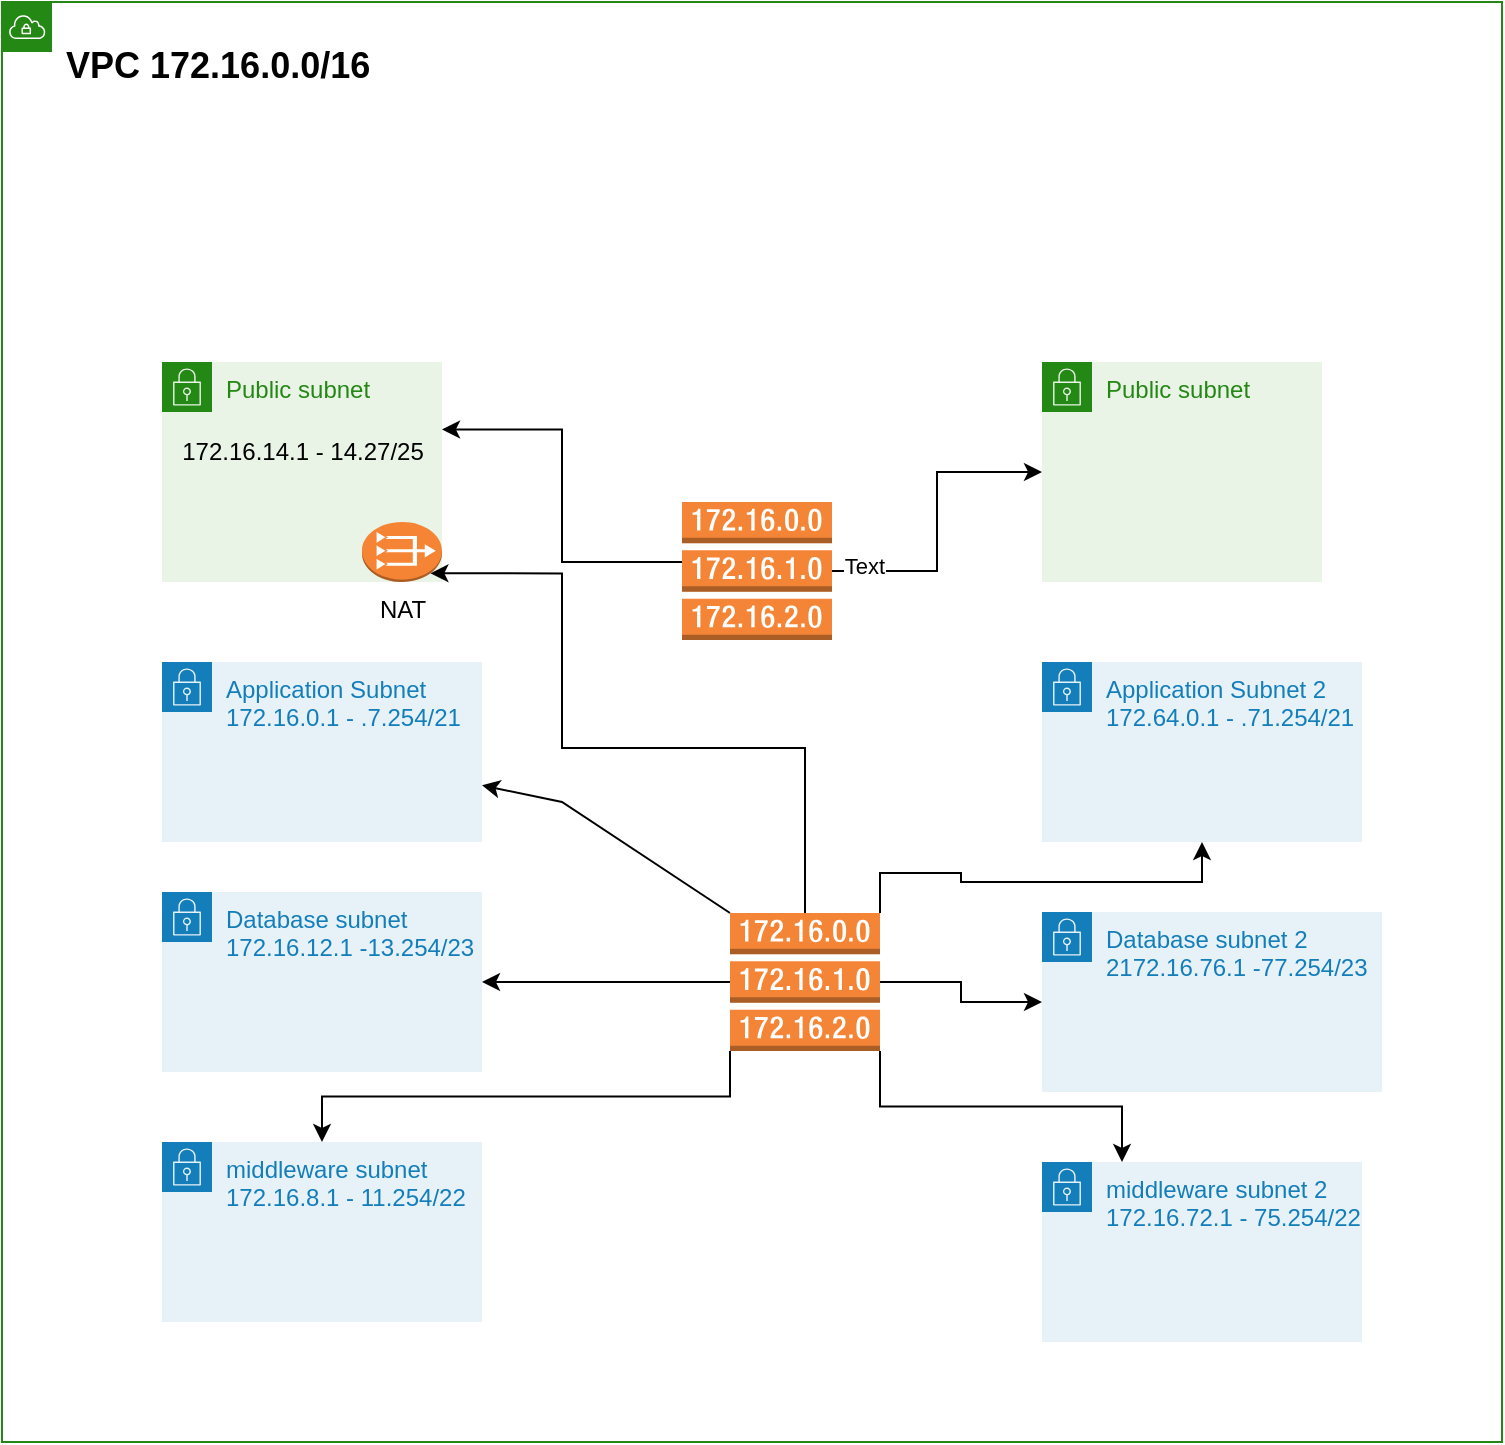 <mxfile version="22.0.6" type="github">
  <diagram name="Page-1" id="yy_bzusd1XuA34yXiIHK">
    <mxGraphModel dx="1500" dy="793" grid="1" gridSize="10" guides="1" tooltips="1" connect="1" arrows="1" fold="1" page="1" pageScale="1" pageWidth="827" pageHeight="1169" math="0" shadow="0">
      <root>
        <mxCell id="0" />
        <mxCell id="1" parent="0" />
        <mxCell id="lVtwnys3YDi8AOiwf6Ey-32" value="Public subnet" style="points=[[0,0],[0.25,0],[0.5,0],[0.75,0],[1,0],[1,0.25],[1,0.5],[1,0.75],[1,1],[0.75,1],[0.5,1],[0.25,1],[0,1],[0,0.75],[0,0.5],[0,0.25]];outlineConnect=0;gradientColor=none;html=1;whiteSpace=wrap;fontSize=12;fontStyle=0;container=1;pointerEvents=0;collapsible=0;recursiveResize=0;shape=mxgraph.aws4.group;grIcon=mxgraph.aws4.group_security_group;grStroke=0;strokeColor=#248814;fillColor=#E9F3E6;verticalAlign=top;align=left;spacingLeft=30;fontColor=#248814;dashed=0;" vertex="1" parent="1">
          <mxGeometry x="570" y="230" width="140" height="110" as="geometry" />
        </mxCell>
        <mxCell id="lVtwnys3YDi8AOiwf6Ey-61" style="edgeStyle=orthogonalEdgeStyle;rounded=0;orthogonalLoop=1;jettySize=auto;html=1;exitX=0;exitY=0.5;exitDx=0;exitDy=0;exitPerimeter=0;" edge="1" parent="1" source="lVtwnys3YDi8AOiwf6Ey-38" target="lVtwnys3YDi8AOiwf6Ey-43">
          <mxGeometry relative="1" as="geometry" />
        </mxCell>
        <mxCell id="lVtwnys3YDi8AOiwf6Ey-62" style="edgeStyle=orthogonalEdgeStyle;rounded=0;orthogonalLoop=1;jettySize=auto;html=1;exitX=0;exitY=1;exitDx=0;exitDy=0;exitPerimeter=0;" edge="1" parent="1" source="lVtwnys3YDi8AOiwf6Ey-38" target="lVtwnys3YDi8AOiwf6Ey-42">
          <mxGeometry relative="1" as="geometry" />
        </mxCell>
        <mxCell id="lVtwnys3YDi8AOiwf6Ey-63" style="edgeStyle=orthogonalEdgeStyle;rounded=0;orthogonalLoop=1;jettySize=auto;html=1;exitX=1;exitY=1;exitDx=0;exitDy=0;exitPerimeter=0;entryX=0.25;entryY=0;entryDx=0;entryDy=0;" edge="1" parent="1" source="lVtwnys3YDi8AOiwf6Ey-38" target="lVtwnys3YDi8AOiwf6Ey-55">
          <mxGeometry relative="1" as="geometry" />
        </mxCell>
        <mxCell id="lVtwnys3YDi8AOiwf6Ey-64" style="edgeStyle=orthogonalEdgeStyle;rounded=0;orthogonalLoop=1;jettySize=auto;html=1;exitX=1;exitY=0.5;exitDx=0;exitDy=0;exitPerimeter=0;" edge="1" parent="1" source="lVtwnys3YDi8AOiwf6Ey-38" target="lVtwnys3YDi8AOiwf6Ey-53">
          <mxGeometry relative="1" as="geometry" />
        </mxCell>
        <mxCell id="lVtwnys3YDi8AOiwf6Ey-65" style="edgeStyle=orthogonalEdgeStyle;rounded=0;orthogonalLoop=1;jettySize=auto;html=1;exitX=1;exitY=0;exitDx=0;exitDy=0;exitPerimeter=0;" edge="1" parent="1" source="lVtwnys3YDi8AOiwf6Ey-38" target="lVtwnys3YDi8AOiwf6Ey-52">
          <mxGeometry relative="1" as="geometry" />
        </mxCell>
        <mxCell id="lVtwnys3YDi8AOiwf6Ey-38" value="" style="outlineConnect=0;dashed=0;verticalLabelPosition=bottom;verticalAlign=top;align=center;html=1;shape=mxgraph.aws3.route_table;fillColor=#F58536;gradientColor=none;" vertex="1" parent="1">
          <mxGeometry x="414" y="505.5" width="75" height="69" as="geometry" />
        </mxCell>
        <mxCell id="lVtwnys3YDi8AOiwf6Ey-39" value="Public subnet" style="points=[[0,0],[0.25,0],[0.5,0],[0.75,0],[1,0],[1,0.25],[1,0.5],[1,0.75],[1,1],[0.75,1],[0.5,1],[0.25,1],[0,1],[0,0.75],[0,0.5],[0,0.25]];outlineConnect=0;gradientColor=none;html=1;whiteSpace=wrap;fontSize=12;fontStyle=0;container=1;pointerEvents=0;collapsible=0;recursiveResize=0;shape=mxgraph.aws4.group;grIcon=mxgraph.aws4.group_security_group;grStroke=0;strokeColor=#248814;fillColor=#E9F3E6;verticalAlign=top;align=left;spacingLeft=30;fontColor=#248814;dashed=0;" vertex="1" parent="1">
          <mxGeometry x="130" y="230" width="140" height="110" as="geometry" />
        </mxCell>
        <mxCell id="lVtwnys3YDi8AOiwf6Ey-40" value="NAT&lt;br&gt;" style="outlineConnect=0;dashed=0;verticalLabelPosition=bottom;verticalAlign=top;align=center;html=1;shape=mxgraph.aws3.vpc_nat_gateway;fillColor=#F58534;gradientColor=none;" vertex="1" parent="lVtwnys3YDi8AOiwf6Ey-39">
          <mxGeometry x="100" y="80" width="40" height="30" as="geometry" />
        </mxCell>
        <mxCell id="lVtwnys3YDi8AOiwf6Ey-41" value="Application Subnet&lt;br&gt;172.16.0.1 - .7.254/21" style="points=[[0,0],[0.25,0],[0.5,0],[0.75,0],[1,0],[1,0.25],[1,0.5],[1,0.75],[1,1],[0.75,1],[0.5,1],[0.25,1],[0,1],[0,0.75],[0,0.5],[0,0.25]];outlineConnect=0;gradientColor=none;html=1;whiteSpace=wrap;fontSize=12;fontStyle=0;container=1;pointerEvents=0;collapsible=0;recursiveResize=0;shape=mxgraph.aws4.group;grIcon=mxgraph.aws4.group_security_group;grStroke=0;strokeColor=#147EBA;fillColor=#E6F2F8;verticalAlign=top;align=left;spacingLeft=30;fontColor=#147EBA;dashed=0;" vertex="1" parent="1">
          <mxGeometry x="130" y="380" width="160" height="90" as="geometry" />
        </mxCell>
        <mxCell id="lVtwnys3YDi8AOiwf6Ey-43" value="Database subnet&lt;br&gt;172.16.12.1 -13.254/23" style="points=[[0,0],[0.25,0],[0.5,0],[0.75,0],[1,0],[1,0.25],[1,0.5],[1,0.75],[1,1],[0.75,1],[0.5,1],[0.25,1],[0,1],[0,0.75],[0,0.5],[0,0.25]];outlineConnect=0;gradientColor=none;html=1;whiteSpace=wrap;fontSize=12;fontStyle=0;container=1;pointerEvents=0;collapsible=0;recursiveResize=0;shape=mxgraph.aws4.group;grIcon=mxgraph.aws4.group_security_group;grStroke=0;strokeColor=#147EBA;fillColor=#E6F2F8;verticalAlign=top;align=left;spacingLeft=30;fontColor=#147EBA;dashed=0;" vertex="1" parent="1">
          <mxGeometry x="130" y="495" width="160" height="90" as="geometry" />
        </mxCell>
        <mxCell id="lVtwnys3YDi8AOiwf6Ey-44" value="&lt;h2&gt;&lt;font color=&quot;#000000&quot;&gt;VPC 172.16.0.0/16&lt;/font&gt;&lt;/h2&gt;" style="points=[[0,0],[0.25,0],[0.5,0],[0.75,0],[1,0],[1,0.25],[1,0.5],[1,0.75],[1,1],[0.75,1],[0.5,1],[0.25,1],[0,1],[0,0.75],[0,0.5],[0,0.25]];outlineConnect=0;gradientColor=none;html=1;whiteSpace=wrap;fontSize=12;fontStyle=0;container=1;pointerEvents=0;collapsible=0;recursiveResize=0;shape=mxgraph.aws4.group;grIcon=mxgraph.aws4.group_vpc;strokeColor=#248814;fillColor=none;verticalAlign=top;align=left;spacingLeft=30;fontColor=#AAB7B8;dashed=0;" vertex="1" parent="1">
          <mxGeometry x="50" y="50" width="750" height="720" as="geometry" />
        </mxCell>
        <mxCell id="lVtwnys3YDi8AOiwf6Ey-37" value="" style="outlineConnect=0;dashed=0;verticalLabelPosition=bottom;verticalAlign=top;align=center;html=1;shape=mxgraph.aws3.route_table;fillColor=#F58536;gradientColor=none;" vertex="1" parent="lVtwnys3YDi8AOiwf6Ey-44">
          <mxGeometry x="340" y="250" width="75" height="69" as="geometry" />
        </mxCell>
        <mxCell id="lVtwnys3YDi8AOiwf6Ey-49" value="172.16.14.1 - 14.27/25" style="text;html=1;align=center;verticalAlign=middle;resizable=0;points=[];autosize=1;strokeColor=none;fillColor=none;" vertex="1" parent="lVtwnys3YDi8AOiwf6Ey-44">
          <mxGeometry x="80" y="209.5" width="140" height="30" as="geometry" />
        </mxCell>
        <mxCell id="lVtwnys3YDi8AOiwf6Ey-42" value="middleware subnet&lt;br&gt;172.16.8.1 - 11.254/22" style="points=[[0,0],[0.25,0],[0.5,0],[0.75,0],[1,0],[1,0.25],[1,0.5],[1,0.75],[1,1],[0.75,1],[0.5,1],[0.25,1],[0,1],[0,0.75],[0,0.5],[0,0.25]];outlineConnect=0;gradientColor=none;html=1;whiteSpace=wrap;fontSize=12;fontStyle=0;container=1;pointerEvents=0;collapsible=0;recursiveResize=0;shape=mxgraph.aws4.group;grIcon=mxgraph.aws4.group_security_group;grStroke=0;strokeColor=#147EBA;fillColor=#E6F2F8;verticalAlign=top;align=left;spacingLeft=30;fontColor=#147EBA;dashed=0;" vertex="1" parent="lVtwnys3YDi8AOiwf6Ey-44">
          <mxGeometry x="80" y="570" width="160" height="90" as="geometry" />
        </mxCell>
        <mxCell id="lVtwnys3YDi8AOiwf6Ey-52" value="Application Subnet 2&lt;br&gt;172.64.0.1 - .71.254/21" style="points=[[0,0],[0.25,0],[0.5,0],[0.75,0],[1,0],[1,0.25],[1,0.5],[1,0.75],[1,1],[0.75,1],[0.5,1],[0.25,1],[0,1],[0,0.75],[0,0.5],[0,0.25]];outlineConnect=0;gradientColor=none;html=1;whiteSpace=wrap;fontSize=12;fontStyle=0;container=1;pointerEvents=0;collapsible=0;recursiveResize=0;shape=mxgraph.aws4.group;grIcon=mxgraph.aws4.group_security_group;grStroke=0;strokeColor=#147EBA;fillColor=#E6F2F8;verticalAlign=top;align=left;spacingLeft=30;fontColor=#147EBA;dashed=0;" vertex="1" parent="lVtwnys3YDi8AOiwf6Ey-44">
          <mxGeometry x="520" y="330" width="160" height="90" as="geometry" />
        </mxCell>
        <mxCell id="lVtwnys3YDi8AOiwf6Ey-53" value="Database subnet 2&lt;br&gt;2172.16.76.1 -77.254/23" style="points=[[0,0],[0.25,0],[0.5,0],[0.75,0],[1,0],[1,0.25],[1,0.5],[1,0.75],[1,1],[0.75,1],[0.5,1],[0.25,1],[0,1],[0,0.75],[0,0.5],[0,0.25]];outlineConnect=0;gradientColor=none;html=1;whiteSpace=wrap;fontSize=12;fontStyle=0;container=1;pointerEvents=0;collapsible=0;recursiveResize=0;shape=mxgraph.aws4.group;grIcon=mxgraph.aws4.group_security_group;grStroke=0;strokeColor=#147EBA;fillColor=#E6F2F8;verticalAlign=top;align=left;spacingLeft=30;fontColor=#147EBA;dashed=0;" vertex="1" parent="lVtwnys3YDi8AOiwf6Ey-44">
          <mxGeometry x="520" y="455" width="170" height="90" as="geometry" />
        </mxCell>
        <mxCell id="lVtwnys3YDi8AOiwf6Ey-55" value="middleware subnet 2&lt;br&gt;172.16.72.1 - 75.254/22" style="points=[[0,0],[0.25,0],[0.5,0],[0.75,0],[1,0],[1,0.25],[1,0.5],[1,0.75],[1,1],[0.75,1],[0.5,1],[0.25,1],[0,1],[0,0.75],[0,0.5],[0,0.25]];outlineConnect=0;gradientColor=none;html=1;whiteSpace=wrap;fontSize=12;fontStyle=0;container=1;pointerEvents=0;collapsible=0;recursiveResize=0;shape=mxgraph.aws4.group;grIcon=mxgraph.aws4.group_security_group;grStroke=0;strokeColor=#147EBA;fillColor=#E6F2F8;verticalAlign=top;align=left;spacingLeft=30;fontColor=#147EBA;dashed=0;" vertex="1" parent="lVtwnys3YDi8AOiwf6Ey-44">
          <mxGeometry x="520" y="580" width="160" height="90" as="geometry" />
        </mxCell>
        <mxCell id="lVtwnys3YDi8AOiwf6Ey-56" style="edgeStyle=orthogonalEdgeStyle;rounded=0;orthogonalLoop=1;jettySize=auto;html=1;entryX=1;entryY=0.14;entryDx=0;entryDy=0;entryPerimeter=0;" edge="1" parent="lVtwnys3YDi8AOiwf6Ey-44" source="lVtwnys3YDi8AOiwf6Ey-37" target="lVtwnys3YDi8AOiwf6Ey-49">
          <mxGeometry relative="1" as="geometry">
            <Array as="points">
              <mxPoint x="280" y="280" />
              <mxPoint x="280" y="214" />
            </Array>
          </mxGeometry>
        </mxCell>
        <mxCell id="lVtwnys3YDi8AOiwf6Ey-57" value="" style="edgeStyle=orthogonalEdgeStyle;rounded=0;orthogonalLoop=1;jettySize=auto;html=1;" edge="1" parent="1" source="lVtwnys3YDi8AOiwf6Ey-37" target="lVtwnys3YDi8AOiwf6Ey-32">
          <mxGeometry relative="1" as="geometry" />
        </mxCell>
        <mxCell id="lVtwnys3YDi8AOiwf6Ey-58" value="Text" style="edgeLabel;html=1;align=center;verticalAlign=middle;resizable=0;points=[];" vertex="1" connectable="0" parent="lVtwnys3YDi8AOiwf6Ey-57">
          <mxGeometry x="-0.799" y="3" relative="1" as="geometry">
            <mxPoint as="offset" />
          </mxGeometry>
        </mxCell>
        <mxCell id="lVtwnys3YDi8AOiwf6Ey-71" value="" style="endArrow=classic;html=1;rounded=0;exitX=0;exitY=0;exitDx=0;exitDy=0;exitPerimeter=0;" edge="1" parent="1" source="lVtwnys3YDi8AOiwf6Ey-38" target="lVtwnys3YDi8AOiwf6Ey-41">
          <mxGeometry width="50" height="50" relative="1" as="geometry">
            <mxPoint x="310" y="360" as="sourcePoint" />
            <mxPoint x="360" y="310" as="targetPoint" />
            <Array as="points">
              <mxPoint x="330" y="450" />
            </Array>
          </mxGeometry>
        </mxCell>
        <mxCell id="lVtwnys3YDi8AOiwf6Ey-72" style="edgeStyle=orthogonalEdgeStyle;rounded=0;orthogonalLoop=1;jettySize=auto;html=1;exitX=0.5;exitY=0;exitDx=0;exitDy=0;exitPerimeter=0;entryX=0.855;entryY=0.855;entryDx=0;entryDy=0;entryPerimeter=0;" edge="1" parent="1" source="lVtwnys3YDi8AOiwf6Ey-38" target="lVtwnys3YDi8AOiwf6Ey-40">
          <mxGeometry relative="1" as="geometry">
            <Array as="points">
              <mxPoint x="451" y="423" />
              <mxPoint x="330" y="423" />
              <mxPoint x="330" y="336" />
            </Array>
          </mxGeometry>
        </mxCell>
      </root>
    </mxGraphModel>
  </diagram>
</mxfile>
